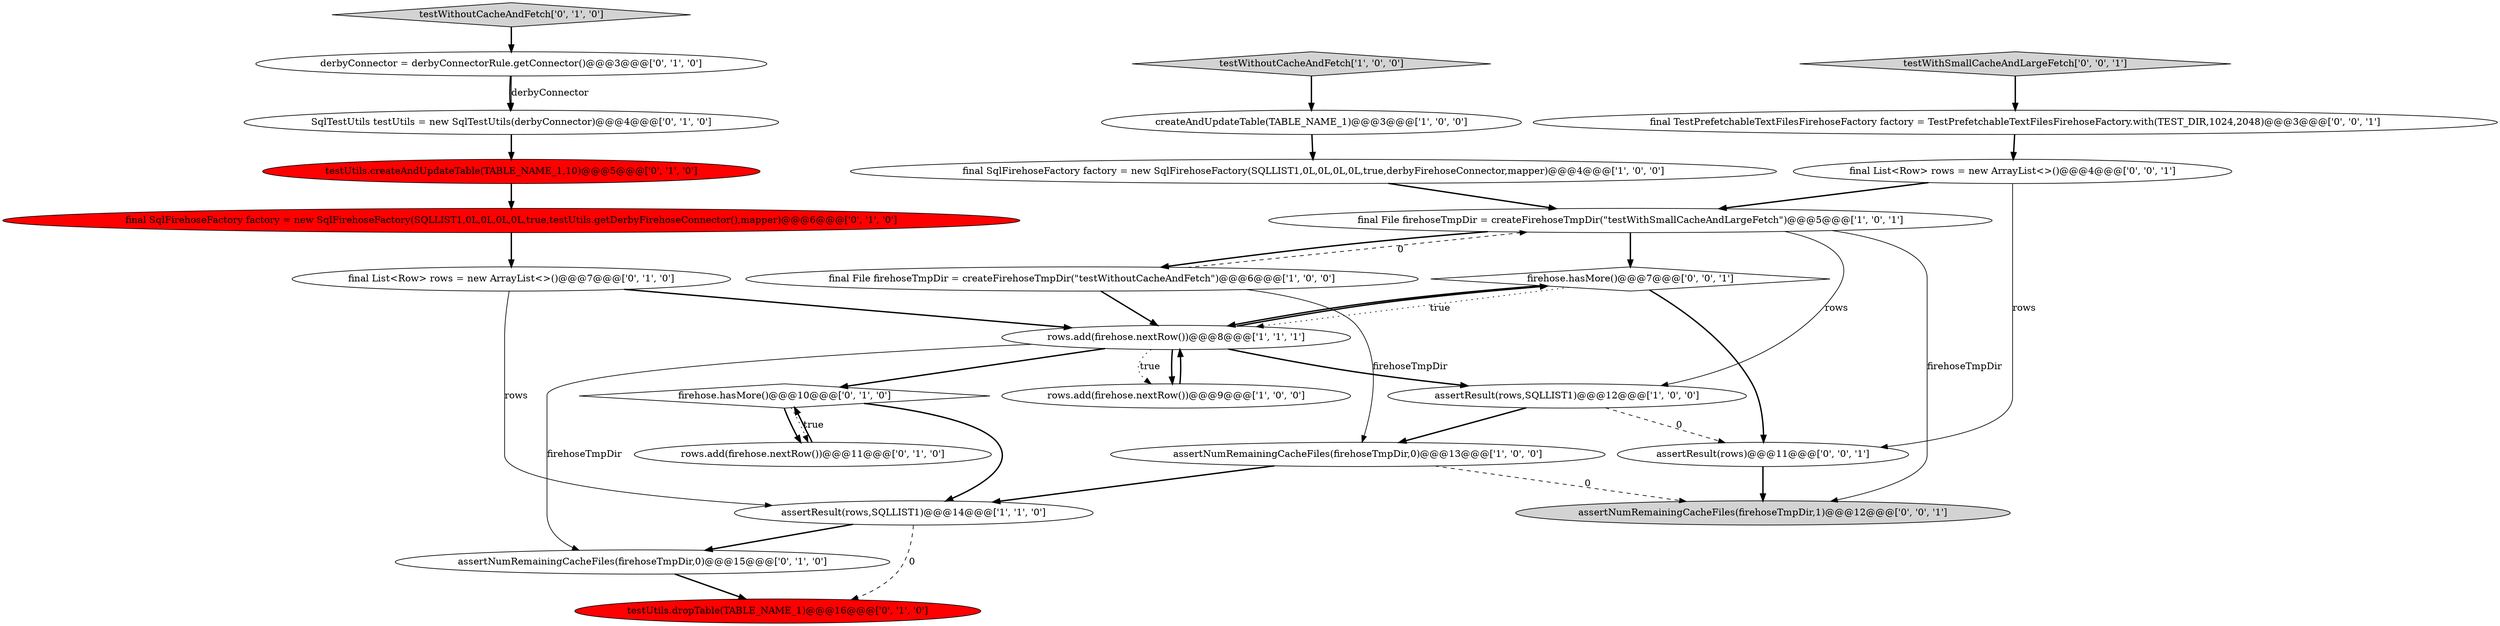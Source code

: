 digraph {
9 [style = filled, label = "testWithoutCacheAndFetch['1', '0', '0']", fillcolor = lightgray, shape = diamond image = "AAA0AAABBB1BBB"];
19 [style = filled, label = "testUtils.dropTable(TABLE_NAME_1)@@@16@@@['0', '1', '0']", fillcolor = red, shape = ellipse image = "AAA1AAABBB2BBB"];
16 [style = filled, label = "SqlTestUtils testUtils = new SqlTestUtils(derbyConnector)@@@4@@@['0', '1', '0']", fillcolor = white, shape = ellipse image = "AAA0AAABBB2BBB"];
25 [style = filled, label = "assertResult(rows)@@@11@@@['0', '0', '1']", fillcolor = white, shape = ellipse image = "AAA0AAABBB3BBB"];
23 [style = filled, label = "firehose.hasMore()@@@7@@@['0', '0', '1']", fillcolor = white, shape = diamond image = "AAA0AAABBB3BBB"];
4 [style = filled, label = "final File firehoseTmpDir = createFirehoseTmpDir(\"testWithoutCacheAndFetch\")@@@6@@@['1', '0', '0']", fillcolor = white, shape = ellipse image = "AAA0AAABBB1BBB"];
10 [style = filled, label = "derbyConnector = derbyConnectorRule.getConnector()@@@3@@@['0', '1', '0']", fillcolor = white, shape = ellipse image = "AAA0AAABBB2BBB"];
12 [style = filled, label = "assertNumRemainingCacheFiles(firehoseTmpDir,0)@@@15@@@['0', '1', '0']", fillcolor = white, shape = ellipse image = "AAA0AAABBB2BBB"];
3 [style = filled, label = "assertResult(rows,SQLLIST1)@@@14@@@['1', '1', '0']", fillcolor = white, shape = ellipse image = "AAA0AAABBB1BBB"];
21 [style = filled, label = "testWithSmallCacheAndLargeFetch['0', '0', '1']", fillcolor = lightgray, shape = diamond image = "AAA0AAABBB3BBB"];
17 [style = filled, label = "firehose.hasMore()@@@10@@@['0', '1', '0']", fillcolor = white, shape = diamond image = "AAA0AAABBB2BBB"];
8 [style = filled, label = "rows.add(firehose.nextRow())@@@8@@@['1', '1', '1']", fillcolor = white, shape = ellipse image = "AAA0AAABBB1BBB"];
1 [style = filled, label = "final File firehoseTmpDir = createFirehoseTmpDir(\"testWithSmallCacheAndLargeFetch\")@@@5@@@['1', '0', '1']", fillcolor = white, shape = ellipse image = "AAA0AAABBB1BBB"];
20 [style = filled, label = "final TestPrefetchableTextFilesFirehoseFactory factory = TestPrefetchableTextFilesFirehoseFactory.with(TEST_DIR,1024,2048)@@@3@@@['0', '0', '1']", fillcolor = white, shape = ellipse image = "AAA0AAABBB3BBB"];
2 [style = filled, label = "assertResult(rows,SQLLIST1)@@@12@@@['1', '0', '0']", fillcolor = white, shape = ellipse image = "AAA0AAABBB1BBB"];
7 [style = filled, label = "rows.add(firehose.nextRow())@@@9@@@['1', '0', '0']", fillcolor = white, shape = ellipse image = "AAA0AAABBB1BBB"];
18 [style = filled, label = "final List<Row> rows = new ArrayList<>()@@@7@@@['0', '1', '0']", fillcolor = white, shape = ellipse image = "AAA0AAABBB2BBB"];
15 [style = filled, label = "final SqlFirehoseFactory factory = new SqlFirehoseFactory(SQLLIST1,0L,0L,0L,0L,true,testUtils.getDerbyFirehoseConnector(),mapper)@@@6@@@['0', '1', '0']", fillcolor = red, shape = ellipse image = "AAA1AAABBB2BBB"];
22 [style = filled, label = "assertNumRemainingCacheFiles(firehoseTmpDir,1)@@@12@@@['0', '0', '1']", fillcolor = lightgray, shape = ellipse image = "AAA0AAABBB3BBB"];
13 [style = filled, label = "testUtils.createAndUpdateTable(TABLE_NAME_1,10)@@@5@@@['0', '1', '0']", fillcolor = red, shape = ellipse image = "AAA1AAABBB2BBB"];
11 [style = filled, label = "testWithoutCacheAndFetch['0', '1', '0']", fillcolor = lightgray, shape = diamond image = "AAA0AAABBB2BBB"];
6 [style = filled, label = "final SqlFirehoseFactory factory = new SqlFirehoseFactory(SQLLIST1,0L,0L,0L,0L,true,derbyFirehoseConnector,mapper)@@@4@@@['1', '0', '0']", fillcolor = white, shape = ellipse image = "AAA0AAABBB1BBB"];
5 [style = filled, label = "assertNumRemainingCacheFiles(firehoseTmpDir,0)@@@13@@@['1', '0', '0']", fillcolor = white, shape = ellipse image = "AAA0AAABBB1BBB"];
0 [style = filled, label = "createAndUpdateTable(TABLE_NAME_1)@@@3@@@['1', '0', '0']", fillcolor = white, shape = ellipse image = "AAA0AAABBB1BBB"];
24 [style = filled, label = "final List<Row> rows = new ArrayList<>()@@@4@@@['0', '0', '1']", fillcolor = white, shape = ellipse image = "AAA0AAABBB3BBB"];
14 [style = filled, label = "rows.add(firehose.nextRow())@@@11@@@['0', '1', '0']", fillcolor = white, shape = ellipse image = "AAA0AAABBB2BBB"];
5->3 [style = bold, label=""];
23->25 [style = bold, label=""];
1->4 [style = bold, label=""];
16->13 [style = bold, label=""];
4->1 [style = dashed, label="0"];
9->0 [style = bold, label=""];
8->23 [style = bold, label=""];
1->22 [style = solid, label="firehoseTmpDir"];
25->22 [style = bold, label=""];
23->8 [style = dotted, label="true"];
0->6 [style = bold, label=""];
1->2 [style = solid, label="rows"];
17->14 [style = dotted, label="true"];
8->7 [style = dotted, label="true"];
14->17 [style = bold, label=""];
3->12 [style = bold, label=""];
23->8 [style = bold, label=""];
7->8 [style = bold, label=""];
15->18 [style = bold, label=""];
1->23 [style = bold, label=""];
8->7 [style = bold, label=""];
4->5 [style = solid, label="firehoseTmpDir"];
3->19 [style = dashed, label="0"];
10->16 [style = solid, label="derbyConnector"];
8->17 [style = bold, label=""];
6->1 [style = bold, label=""];
21->20 [style = bold, label=""];
10->16 [style = bold, label=""];
8->2 [style = bold, label=""];
17->14 [style = bold, label=""];
11->10 [style = bold, label=""];
18->3 [style = solid, label="rows"];
2->25 [style = dashed, label="0"];
8->12 [style = solid, label="firehoseTmpDir"];
17->3 [style = bold, label=""];
4->8 [style = bold, label=""];
18->8 [style = bold, label=""];
13->15 [style = bold, label=""];
24->1 [style = bold, label=""];
12->19 [style = bold, label=""];
20->24 [style = bold, label=""];
24->25 [style = solid, label="rows"];
2->5 [style = bold, label=""];
5->22 [style = dashed, label="0"];
}
